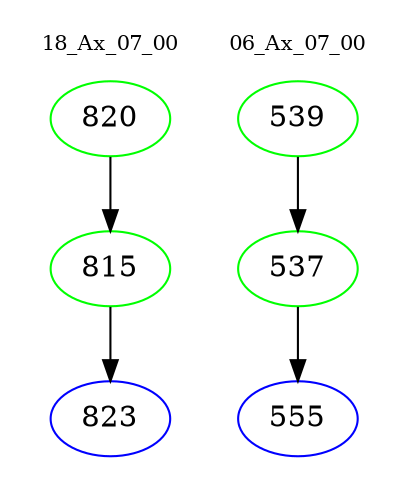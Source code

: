 digraph{
subgraph cluster_0 {
color = white
label = "18_Ax_07_00";
fontsize=10;
T0_820 [label="820", color="green"]
T0_820 -> T0_815 [color="black"]
T0_815 [label="815", color="green"]
T0_815 -> T0_823 [color="black"]
T0_823 [label="823", color="blue"]
}
subgraph cluster_1 {
color = white
label = "06_Ax_07_00";
fontsize=10;
T1_539 [label="539", color="green"]
T1_539 -> T1_537 [color="black"]
T1_537 [label="537", color="green"]
T1_537 -> T1_555 [color="black"]
T1_555 [label="555", color="blue"]
}
}
